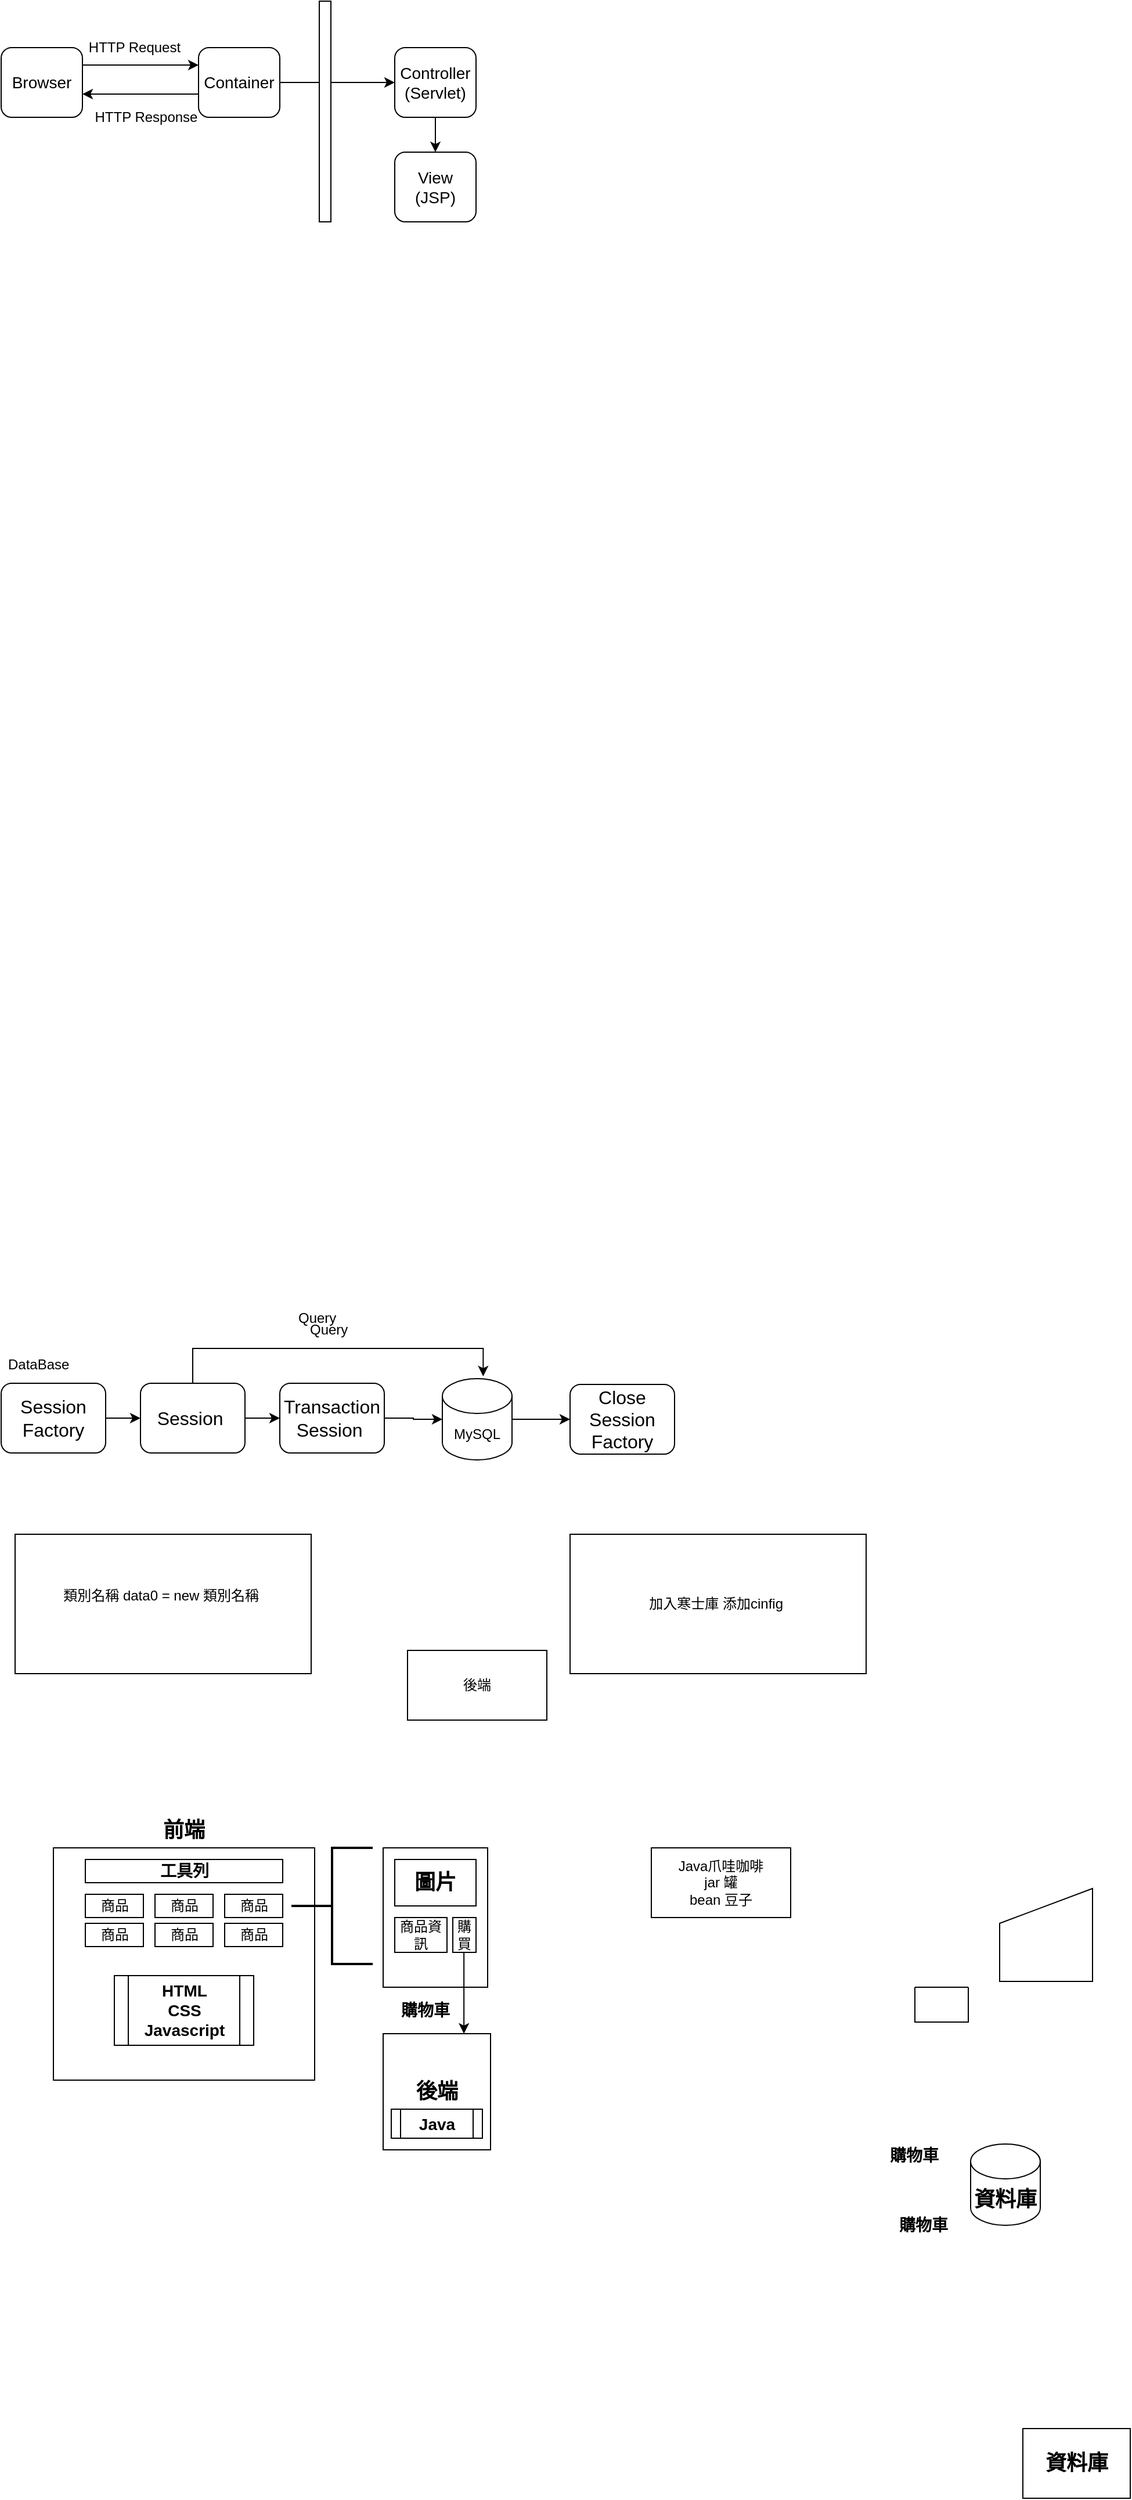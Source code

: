 <mxfile version="14.9.3" type="github" pages="2">
  <diagram id="rDdBpDqi4RxHb2UsrFF-" name="Hibernate">
    <mxGraphModel dx="1662" dy="1896" grid="1" gridSize="10" guides="1" tooltips="1" connect="1" arrows="1" fold="1" page="1" pageScale="1" pageWidth="827" pageHeight="1169" math="0" shadow="0">
      <root>
        <mxCell id="0" />
        <mxCell id="1" parent="0" />
        <mxCell id="GRbLOctInRLQ35KNLS4D-6" value="" style="edgeStyle=orthogonalEdgeStyle;rounded=0;orthogonalLoop=1;jettySize=auto;html=1;" parent="1" source="GRbLOctInRLQ35KNLS4D-1" target="GRbLOctInRLQ35KNLS4D-2" edge="1">
          <mxGeometry relative="1" as="geometry" />
        </mxCell>
        <mxCell id="GRbLOctInRLQ35KNLS4D-1" value="&lt;font size=&quot;3&quot;&gt;Session Factory&lt;/font&gt;" style="rounded=1;whiteSpace=wrap;html=1;" parent="1" vertex="1">
          <mxGeometry x="40" y="100" width="90" height="60" as="geometry" />
        </mxCell>
        <mxCell id="GRbLOctInRLQ35KNLS4D-9" value="" style="edgeStyle=orthogonalEdgeStyle;rounded=0;orthogonalLoop=1;jettySize=auto;html=1;" parent="1" source="GRbLOctInRLQ35KNLS4D-2" target="GRbLOctInRLQ35KNLS4D-3" edge="1">
          <mxGeometry relative="1" as="geometry" />
        </mxCell>
        <mxCell id="GRbLOctInRLQ35KNLS4D-10" style="edgeStyle=orthogonalEdgeStyle;rounded=0;orthogonalLoop=1;jettySize=auto;html=1;entryX=0.586;entryY=-0.029;entryDx=0;entryDy=0;entryPerimeter=0;" parent="1" source="GRbLOctInRLQ35KNLS4D-2" target="GRbLOctInRLQ35KNLS4D-7" edge="1">
          <mxGeometry relative="1" as="geometry">
            <Array as="points">
              <mxPoint x="205" y="70" />
              <mxPoint x="455" y="70" />
            </Array>
          </mxGeometry>
        </mxCell>
        <mxCell id="GRbLOctInRLQ35KNLS4D-2" value="&lt;font size=&quot;3&quot;&gt;Session&amp;nbsp;&lt;/font&gt;" style="rounded=1;whiteSpace=wrap;html=1;" parent="1" vertex="1">
          <mxGeometry x="160" y="100" width="90" height="60" as="geometry" />
        </mxCell>
        <mxCell id="GRbLOctInRLQ35KNLS4D-12" value="" style="edgeStyle=orthogonalEdgeStyle;rounded=0;orthogonalLoop=1;jettySize=auto;html=1;" parent="1" source="GRbLOctInRLQ35KNLS4D-3" target="GRbLOctInRLQ35KNLS4D-7" edge="1">
          <mxGeometry relative="1" as="geometry" />
        </mxCell>
        <mxCell id="GRbLOctInRLQ35KNLS4D-3" value="&lt;font size=&quot;3&quot;&gt;Transaction&lt;br&gt;Session&amp;nbsp;&lt;/font&gt;" style="rounded=1;whiteSpace=wrap;html=1;" parent="1" vertex="1">
          <mxGeometry x="280" y="100" width="90" height="60" as="geometry" />
        </mxCell>
        <mxCell id="GRbLOctInRLQ35KNLS4D-4" value="&lt;font size=&quot;3&quot;&gt;Close&lt;br&gt;Session Factory&lt;/font&gt;" style="rounded=1;whiteSpace=wrap;html=1;" parent="1" vertex="1">
          <mxGeometry x="530" y="101" width="90" height="60" as="geometry" />
        </mxCell>
        <mxCell id="GRbLOctInRLQ35KNLS4D-15" value="" style="edgeStyle=orthogonalEdgeStyle;rounded=0;orthogonalLoop=1;jettySize=auto;html=1;" parent="1" source="GRbLOctInRLQ35KNLS4D-7" target="GRbLOctInRLQ35KNLS4D-4" edge="1">
          <mxGeometry relative="1" as="geometry" />
        </mxCell>
        <mxCell id="GRbLOctInRLQ35KNLS4D-7" value="MySQL" style="shape=cylinder3;whiteSpace=wrap;html=1;boundedLbl=1;backgroundOutline=1;size=15;" parent="1" vertex="1">
          <mxGeometry x="420" y="96" width="60" height="70" as="geometry" />
        </mxCell>
        <mxCell id="GRbLOctInRLQ35KNLS4D-8" value="DataBase" style="text;strokeColor=none;fillColor=none;align=left;verticalAlign=top;spacingLeft=4;spacingRight=4;overflow=hidden;rotatable=0;points=[[0,0.5],[1,0.5]];portConstraint=eastwest;" parent="1" vertex="1">
          <mxGeometry x="40" y="70" width="70" height="26" as="geometry" />
        </mxCell>
        <mxCell id="GRbLOctInRLQ35KNLS4D-11" value="Query" style="text;strokeColor=none;fillColor=none;align=left;verticalAlign=top;spacingLeft=4;spacingRight=4;overflow=hidden;rotatable=0;points=[[0,0.5],[1,0.5]];portConstraint=eastwest;" parent="1" vertex="1">
          <mxGeometry x="290" y="30" width="70" height="26" as="geometry" />
        </mxCell>
        <mxCell id="Z_WVJiM-YS2bVTx3nGfe-1" value="Java爪哇咖啡&lt;br&gt;jar 罐&lt;br&gt;bean 豆子" style="rounded=0;whiteSpace=wrap;html=1;" parent="1" vertex="1">
          <mxGeometry x="600" y="500" width="120" height="60" as="geometry" />
        </mxCell>
        <mxCell id="Z_WVJiM-YS2bVTx3nGfe-2" value="加入寒士庫 添加cinfig&amp;nbsp;" style="rounded=0;whiteSpace=wrap;html=1;" parent="1" vertex="1">
          <mxGeometry x="530" y="230" width="255" height="120" as="geometry" />
        </mxCell>
        <mxCell id="Z_WVJiM-YS2bVTx3nGfe-3" value="類別名稱 data0 = new 類別名稱&amp;nbsp;&lt;b&gt;&lt;br&gt;&lt;/b&gt;&amp;nbsp;" style="rounded=0;whiteSpace=wrap;html=1;" parent="1" vertex="1">
          <mxGeometry x="52" y="230" width="255" height="120" as="geometry" />
        </mxCell>
        <mxCell id="Z_WVJiM-YS2bVTx3nGfe-4" value="" style="rounded=0;whiteSpace=wrap;html=1;" parent="1" vertex="1">
          <mxGeometry x="85" y="500" width="225" height="200" as="geometry" />
        </mxCell>
        <mxCell id="omdUG3b_8O55ab4TAmNr-2" value="&lt;font style=&quot;font-size: 14px&quot;&gt;&lt;b&gt;工具列&lt;/b&gt;&lt;/font&gt;" style="rounded=0;whiteSpace=wrap;html=1;" parent="1" vertex="1">
          <mxGeometry x="112.5" y="510" width="170" height="20" as="geometry" />
        </mxCell>
        <mxCell id="omdUG3b_8O55ab4TAmNr-3" value="商品" style="rounded=0;whiteSpace=wrap;html=1;" parent="1" vertex="1">
          <mxGeometry x="112.5" y="540" width="50" height="20" as="geometry" />
        </mxCell>
        <mxCell id="omdUG3b_8O55ab4TAmNr-5" value="商品" style="rounded=0;whiteSpace=wrap;html=1;" parent="1" vertex="1">
          <mxGeometry x="172.5" y="540" width="50" height="20" as="geometry" />
        </mxCell>
        <mxCell id="omdUG3b_8O55ab4TAmNr-6" value="商品" style="rounded=0;whiteSpace=wrap;html=1;" parent="1" vertex="1">
          <mxGeometry x="112.5" y="565" width="50" height="20" as="geometry" />
        </mxCell>
        <mxCell id="omdUG3b_8O55ab4TAmNr-7" value="商品" style="rounded=0;whiteSpace=wrap;html=1;" parent="1" vertex="1">
          <mxGeometry x="172.5" y="565" width="50" height="20" as="geometry" />
        </mxCell>
        <mxCell id="omdUG3b_8O55ab4TAmNr-8" value="商品" style="rounded=0;whiteSpace=wrap;html=1;" parent="1" vertex="1">
          <mxGeometry x="232.5" y="540" width="50" height="20" as="geometry" />
        </mxCell>
        <mxCell id="omdUG3b_8O55ab4TAmNr-9" value="商品" style="rounded=0;whiteSpace=wrap;html=1;" parent="1" vertex="1">
          <mxGeometry x="232.5" y="565" width="50" height="20" as="geometry" />
        </mxCell>
        <mxCell id="omdUG3b_8O55ab4TAmNr-13" value="" style="swimlane;startSize=0;" parent="1" vertex="1" collapsed="1">
          <mxGeometry x="827" y="620" width="46" height="30" as="geometry">
            <mxRectangle x="400" y="210" width="200" height="200" as="alternateBounds" />
          </mxGeometry>
        </mxCell>
        <mxCell id="omdUG3b_8O55ab4TAmNr-14" value="" style="rounded=0;whiteSpace=wrap;html=1;" parent="1" vertex="1">
          <mxGeometry x="369" y="500" width="90" height="120" as="geometry" />
        </mxCell>
        <mxCell id="omdUG3b_8O55ab4TAmNr-15" value="Query" style="text;strokeColor=none;fillColor=none;align=left;verticalAlign=top;spacingLeft=4;spacingRight=4;overflow=hidden;rotatable=0;points=[[0,0.5],[1,0.5]];portConstraint=eastwest;" parent="1" vertex="1">
          <mxGeometry x="300" y="40" width="70" height="26" as="geometry" />
        </mxCell>
        <mxCell id="omdUG3b_8O55ab4TAmNr-16" value="&lt;b&gt;&lt;font style=&quot;font-size: 18px&quot;&gt;前端&lt;/font&gt;&lt;/b&gt;" style="text;html=1;strokeColor=none;fillColor=none;align=center;verticalAlign=middle;whiteSpace=wrap;rounded=0;" parent="1" vertex="1">
          <mxGeometry x="171.25" y="470" width="52.5" height="30" as="geometry" />
        </mxCell>
        <mxCell id="omdUG3b_8O55ab4TAmNr-20" value="後端" style="rounded=0;whiteSpace=wrap;html=1;" parent="1" vertex="1">
          <mxGeometry x="390" y="330" width="120" height="60" as="geometry" />
        </mxCell>
        <mxCell id="omdUG3b_8O55ab4TAmNr-22" value="&lt;b&gt;&lt;font style=&quot;font-size: 14px&quot;&gt;購物車&lt;/font&gt;&lt;/b&gt;" style="text;html=1;strokeColor=none;fillColor=none;align=center;verticalAlign=middle;whiteSpace=wrap;rounded=0;" parent="1" vertex="1">
          <mxGeometry x="379" y="625" width="52.5" height="30" as="geometry" />
        </mxCell>
        <mxCell id="omdUG3b_8O55ab4TAmNr-23" value="&lt;b&gt;&lt;font style=&quot;font-size: 18px&quot;&gt;圖片&lt;/font&gt;&lt;/b&gt;" style="rounded=0;whiteSpace=wrap;html=1;" parent="1" vertex="1">
          <mxGeometry x="379" y="510" width="70" height="40" as="geometry" />
        </mxCell>
        <mxCell id="omdUG3b_8O55ab4TAmNr-25" value="購買" style="rounded=0;whiteSpace=wrap;html=1;" parent="1" vertex="1">
          <mxGeometry x="429" y="560" width="20" height="30" as="geometry" />
        </mxCell>
        <mxCell id="omdUG3b_8O55ab4TAmNr-26" value="商品資訊" style="rounded=0;whiteSpace=wrap;html=1;" parent="1" vertex="1">
          <mxGeometry x="379" y="560" width="45" height="30" as="geometry" />
        </mxCell>
        <mxCell id="omdUG3b_8O55ab4TAmNr-27" value="&lt;font style=&quot;font-size: 18px&quot;&gt;&lt;b&gt;後端&lt;/b&gt;&lt;/font&gt;" style="rounded=0;whiteSpace=wrap;html=1;" parent="1" vertex="1">
          <mxGeometry x="369" y="660" width="92.5" height="100" as="geometry" />
        </mxCell>
        <mxCell id="omdUG3b_8O55ab4TAmNr-32" value="" style="shape=manualInput;whiteSpace=wrap;html=1;" parent="1" vertex="1">
          <mxGeometry x="900" y="535" width="80" height="80" as="geometry" />
        </mxCell>
        <mxCell id="omdUG3b_8O55ab4TAmNr-33" value="" style="strokeWidth=2;html=1;shape=mxgraph.flowchart.annotation_2;align=left;labelPosition=right;pointerEvents=1;" parent="1" vertex="1">
          <mxGeometry x="290" y="500" width="70" height="100" as="geometry" />
        </mxCell>
        <mxCell id="omdUG3b_8O55ab4TAmNr-37" value="&lt;b&gt;&lt;font style=&quot;font-size: 14px&quot;&gt;HTML&lt;br&gt;CSS&lt;br&gt;Javascript&lt;br&gt;&lt;/font&gt;&lt;/b&gt;" style="shape=process;whiteSpace=wrap;html=1;backgroundOutline=1;" parent="1" vertex="1">
          <mxGeometry x="137.5" y="610" width="120" height="60" as="geometry" />
        </mxCell>
        <mxCell id="omdUG3b_8O55ab4TAmNr-40" value="" style="endArrow=classic;html=1;" parent="1" edge="1">
          <mxGeometry width="50" height="50" relative="1" as="geometry">
            <mxPoint x="438.58" y="590" as="sourcePoint" />
            <mxPoint x="438.58" y="660" as="targetPoint" />
          </mxGeometry>
        </mxCell>
        <mxCell id="omdUG3b_8O55ab4TAmNr-42" value="&lt;span style=&quot;font-size: 18px&quot;&gt;&lt;b&gt;資料庫&lt;/b&gt;&lt;/span&gt;" style="rounded=0;whiteSpace=wrap;html=1;" parent="1" vertex="1">
          <mxGeometry x="920" y="1000" width="92.5" height="60" as="geometry" />
        </mxCell>
        <mxCell id="omdUG3b_8O55ab4TAmNr-43" value="&lt;b style=&quot;font-size: 18px&quot;&gt;資料庫&lt;/b&gt;" style="shape=cylinder3;whiteSpace=wrap;html=1;boundedLbl=1;backgroundOutline=1;size=15;" parent="1" vertex="1">
          <mxGeometry x="875" y="755" width="60" height="70" as="geometry" />
        </mxCell>
        <mxCell id="omdUG3b_8O55ab4TAmNr-47" value="&lt;b&gt;&lt;font style=&quot;font-size: 14px&quot;&gt;購物車&lt;/font&gt;&lt;/b&gt;" style="text;html=1;strokeColor=none;fillColor=none;align=center;verticalAlign=middle;whiteSpace=wrap;rounded=0;" parent="1" vertex="1">
          <mxGeometry x="807.5" y="810" width="52.5" height="30" as="geometry" />
        </mxCell>
        <mxCell id="omdUG3b_8O55ab4TAmNr-48" value="&lt;b&gt;&lt;font style=&quot;font-size: 14px&quot;&gt;購物車&lt;/font&gt;&lt;/b&gt;" style="text;html=1;strokeColor=none;fillColor=none;align=center;verticalAlign=middle;whiteSpace=wrap;rounded=0;" parent="1" vertex="1">
          <mxGeometry x="800" y="750" width="52.5" height="30" as="geometry" />
        </mxCell>
        <mxCell id="omdUG3b_8O55ab4TAmNr-49" value="&lt;b&gt;&lt;font style=&quot;font-size: 14px&quot;&gt;Java&lt;br&gt;&lt;/font&gt;&lt;/b&gt;" style="shape=process;whiteSpace=wrap;html=1;backgroundOutline=1;" parent="1" vertex="1">
          <mxGeometry x="376" y="725" width="78.5" height="25" as="geometry" />
        </mxCell>
        <mxCell id="Z9qHYOTR8lFPnGcrBoOA-1" value="" style="edgeStyle=orthogonalEdgeStyle;rounded=0;orthogonalLoop=1;jettySize=auto;html=1;entryX=0;entryY=0.25;entryDx=0;entryDy=0;exitX=1;exitY=0.25;exitDx=0;exitDy=0;" parent="1" source="Z9qHYOTR8lFPnGcrBoOA-2" target="Z9qHYOTR8lFPnGcrBoOA-5" edge="1">
          <mxGeometry relative="1" as="geometry" />
        </mxCell>
        <mxCell id="Z9qHYOTR8lFPnGcrBoOA-2" value="&lt;font style=&quot;font-size: 14px&quot;&gt;Browser&lt;/font&gt;" style="rounded=1;whiteSpace=wrap;html=1;" parent="1" vertex="1">
          <mxGeometry x="40" y="-1050" width="70" height="60" as="geometry" />
        </mxCell>
        <mxCell id="Z9qHYOTR8lFPnGcrBoOA-3" value="" style="edgeStyle=orthogonalEdgeStyle;rounded=0;orthogonalLoop=1;jettySize=auto;html=1;" parent="1" source="Z9qHYOTR8lFPnGcrBoOA-5" target="Z9qHYOTR8lFPnGcrBoOA-2" edge="1">
          <mxGeometry relative="1" as="geometry">
            <Array as="points">
              <mxPoint x="140" y="-1010" />
              <mxPoint x="140" y="-1010" />
            </Array>
          </mxGeometry>
        </mxCell>
        <mxCell id="Z9qHYOTR8lFPnGcrBoOA-4" value="" style="edgeStyle=orthogonalEdgeStyle;rounded=0;orthogonalLoop=1;jettySize=auto;html=1;" parent="1" source="Z9qHYOTR8lFPnGcrBoOA-5" target="Z9qHYOTR8lFPnGcrBoOA-10" edge="1">
          <mxGeometry relative="1" as="geometry" />
        </mxCell>
        <mxCell id="Z9qHYOTR8lFPnGcrBoOA-5" value="&lt;font style=&quot;font-size: 14px&quot;&gt;Container&lt;/font&gt;" style="rounded=1;whiteSpace=wrap;html=1;" parent="1" vertex="1">
          <mxGeometry x="210" y="-1050" width="70" height="60" as="geometry" />
        </mxCell>
        <mxCell id="Z9qHYOTR8lFPnGcrBoOA-6" value="HTTP Request" style="text;html=1;strokeColor=none;fillColor=none;align=center;verticalAlign=middle;whiteSpace=wrap;rounded=0;" parent="1" vertex="1">
          <mxGeometry x="110" y="-1060" width="90" height="20" as="geometry" />
        </mxCell>
        <mxCell id="Z9qHYOTR8lFPnGcrBoOA-7" value="HTTP Response" style="text;html=1;strokeColor=none;fillColor=none;align=center;verticalAlign=middle;whiteSpace=wrap;rounded=0;" parent="1" vertex="1">
          <mxGeometry x="110" y="-1000" width="110" height="20" as="geometry" />
        </mxCell>
        <mxCell id="Z9qHYOTR8lFPnGcrBoOA-8" value="" style="rounded=0;whiteSpace=wrap;html=1;rotation=-90;" parent="1" vertex="1">
          <mxGeometry x="224" y="-1000" width="190" height="10" as="geometry" />
        </mxCell>
        <mxCell id="Z9qHYOTR8lFPnGcrBoOA-9" value="" style="edgeStyle=orthogonalEdgeStyle;rounded=0;orthogonalLoop=1;jettySize=auto;html=1;" parent="1" source="Z9qHYOTR8lFPnGcrBoOA-10" target="Z9qHYOTR8lFPnGcrBoOA-11" edge="1">
          <mxGeometry relative="1" as="geometry" />
        </mxCell>
        <mxCell id="Z9qHYOTR8lFPnGcrBoOA-10" value="&lt;span style=&quot;font-size: 14px&quot;&gt;Controller&lt;br&gt;(Servlet)&lt;br&gt;&lt;/span&gt;" style="rounded=1;whiteSpace=wrap;html=1;" parent="1" vertex="1">
          <mxGeometry x="379" y="-1050" width="70" height="60" as="geometry" />
        </mxCell>
        <mxCell id="Z9qHYOTR8lFPnGcrBoOA-11" value="&lt;font style=&quot;font-size: 14px&quot;&gt;View&lt;br&gt;(JSP)&lt;br&gt;&lt;/font&gt;" style="rounded=1;whiteSpace=wrap;html=1;" parent="1" vertex="1">
          <mxGeometry x="379" y="-960" width="70" height="60" as="geometry" />
        </mxCell>
      </root>
    </mxGraphModel>
  </diagram>
  <diagram id="cPzm2RTzeV2RAjF779gP" name="network">
    <mxGraphModel dx="1662" dy="1826" grid="1" gridSize="10" guides="1" tooltips="1" connect="1" arrows="1" fold="1" page="1" pageScale="1" pageWidth="827" pageHeight="1169" math="0" shadow="0">
      <root>
        <mxCell id="INqMSKF-Y5E2wTVwk0C8-0" />
        <mxCell id="INqMSKF-Y5E2wTVwk0C8-1" parent="INqMSKF-Y5E2wTVwk0C8-0" />
        <mxCell id="RmlZYO5hLmrRHGIXrjeg-4" value="" style="edgeStyle=orthogonalEdgeStyle;rounded=0;orthogonalLoop=1;jettySize=auto;html=1;entryX=0;entryY=0.25;entryDx=0;entryDy=0;exitX=1;exitY=0.25;exitDx=0;exitDy=0;" parent="INqMSKF-Y5E2wTVwk0C8-1" source="RmlZYO5hLmrRHGIXrjeg-1" target="RmlZYO5hLmrRHGIXrjeg-2" edge="1">
          <mxGeometry relative="1" as="geometry" />
        </mxCell>
        <mxCell id="RmlZYO5hLmrRHGIXrjeg-1" value="&lt;font style=&quot;font-size: 14px&quot;&gt;Browser&lt;br&gt;(client)&lt;br&gt;&lt;/font&gt;" style="rounded=1;whiteSpace=wrap;html=1;" parent="INqMSKF-Y5E2wTVwk0C8-1" vertex="1">
          <mxGeometry x="30" y="-1050" width="70" height="60" as="geometry" />
        </mxCell>
        <mxCell id="RmlZYO5hLmrRHGIXrjeg-6" value="" style="edgeStyle=orthogonalEdgeStyle;rounded=0;orthogonalLoop=1;jettySize=auto;html=1;" parent="INqMSKF-Y5E2wTVwk0C8-1" source="RmlZYO5hLmrRHGIXrjeg-2" target="RmlZYO5hLmrRHGIXrjeg-1" edge="1">
          <mxGeometry relative="1" as="geometry">
            <Array as="points">
              <mxPoint x="130" y="-1010" />
              <mxPoint x="130" y="-1010" />
            </Array>
          </mxGeometry>
        </mxCell>
        <mxCell id="RmlZYO5hLmrRHGIXrjeg-15" value="" style="edgeStyle=orthogonalEdgeStyle;rounded=0;orthogonalLoop=1;jettySize=auto;html=1;" parent="INqMSKF-Y5E2wTVwk0C8-1" source="RmlZYO5hLmrRHGIXrjeg-2" target="RmlZYO5hLmrRHGIXrjeg-10" edge="1">
          <mxGeometry relative="1" as="geometry" />
        </mxCell>
        <mxCell id="RmlZYO5hLmrRHGIXrjeg-2" value="&lt;font&gt;&lt;font style=&quot;font-size: 14px&quot;&gt;web-&lt;/font&gt;&lt;br&gt;&lt;span style=&quot;font-size: 14px&quot;&gt;Container&lt;/span&gt;&lt;br&gt;&lt;span style=&quot;font-size: 14px&quot;&gt;(Container)&lt;/span&gt;&lt;br&gt;&lt;br&gt;&lt;/font&gt;" style="rounded=1;whiteSpace=wrap;html=1;" parent="INqMSKF-Y5E2wTVwk0C8-1" vertex="1">
          <mxGeometry x="200" y="-1050" width="70" height="60" as="geometry" />
        </mxCell>
        <mxCell id="RmlZYO5hLmrRHGIXrjeg-8" value="HTTP Response" style="text;html=1;strokeColor=none;fillColor=none;align=center;verticalAlign=middle;whiteSpace=wrap;rounded=0;" parent="INqMSKF-Y5E2wTVwk0C8-1" vertex="1">
          <mxGeometry x="98" y="-1000" width="110" height="20" as="geometry" />
        </mxCell>
        <mxCell id="RmlZYO5hLmrRHGIXrjeg-9" value="" style="rounded=0;whiteSpace=wrap;html=1;rotation=-90;" parent="INqMSKF-Y5E2wTVwk0C8-1" vertex="1">
          <mxGeometry x="320" y="-1000" width="190" height="10" as="geometry" />
        </mxCell>
        <mxCell id="RmlZYO5hLmrRHGIXrjeg-16" value="" style="edgeStyle=orthogonalEdgeStyle;rounded=0;orthogonalLoop=1;jettySize=auto;html=1;" parent="INqMSKF-Y5E2wTVwk0C8-1" source="RmlZYO5hLmrRHGIXrjeg-10" target="RmlZYO5hLmrRHGIXrjeg-14" edge="1">
          <mxGeometry relative="1" as="geometry" />
        </mxCell>
        <mxCell id="bKTtF9pzy7unHGFKsQa6-8" value="" style="edgeStyle=orthogonalEdgeStyle;rounded=0;orthogonalLoop=1;jettySize=auto;html=1;" parent="INqMSKF-Y5E2wTVwk0C8-1" source="RmlZYO5hLmrRHGIXrjeg-10" target="bKTtF9pzy7unHGFKsQa6-7" edge="1">
          <mxGeometry relative="1" as="geometry" />
        </mxCell>
        <mxCell id="RmlZYO5hLmrRHGIXrjeg-10" value="&lt;span style=&quot;font-size: 14px&quot;&gt;Controller&lt;br&gt;(Servlet)&lt;br&gt;&lt;/span&gt;" style="rounded=1;whiteSpace=wrap;html=1;" parent="INqMSKF-Y5E2wTVwk0C8-1" vertex="1">
          <mxGeometry x="475" y="-1050" width="70" height="60" as="geometry" />
        </mxCell>
        <mxCell id="bKTtF9pzy7unHGFKsQa6-0" value="" style="edgeStyle=orthogonalEdgeStyle;rounded=0;orthogonalLoop=1;jettySize=auto;html=1;entryX=0.5;entryY=1;entryDx=0;entryDy=0;" parent="INqMSKF-Y5E2wTVwk0C8-1" source="RmlZYO5hLmrRHGIXrjeg-14" target="RmlZYO5hLmrRHGIXrjeg-2" edge="1">
          <mxGeometry relative="1" as="geometry">
            <Array as="points">
              <mxPoint x="235" y="-930" />
            </Array>
          </mxGeometry>
        </mxCell>
        <mxCell id="RmlZYO5hLmrRHGIXrjeg-14" value="&lt;font style=&quot;font-size: 14px&quot;&gt;View&lt;br&gt;(JSP)&lt;br&gt;&lt;/font&gt;" style="rounded=1;whiteSpace=wrap;html=1;" parent="INqMSKF-Y5E2wTVwk0C8-1" vertex="1">
          <mxGeometry x="475" y="-960" width="70" height="60" as="geometry" />
        </mxCell>
        <mxCell id="bKTtF9pzy7unHGFKsQa6-2" value="DataBase" style="shape=cylinder3;whiteSpace=wrap;html=1;boundedLbl=1;backgroundOutline=1;size=15;" parent="INqMSKF-Y5E2wTVwk0C8-1" vertex="1">
          <mxGeometry x="705" y="-955" width="60" height="80" as="geometry" />
        </mxCell>
        <mxCell id="bKTtF9pzy7unHGFKsQa6-3" value="HTTP ServletRequest" style="text;html=1;strokeColor=none;fillColor=none;align=center;verticalAlign=middle;whiteSpace=wrap;rounded=0;" parent="INqMSKF-Y5E2wTVwk0C8-1" vertex="1">
          <mxGeometry x="271" y="-1070" width="130" height="20" as="geometry" />
        </mxCell>
        <mxCell id="bKTtF9pzy7unHGFKsQa6-5" value="HTTP ServletResponse" style="text;html=1;strokeColor=none;fillColor=none;align=center;verticalAlign=middle;whiteSpace=wrap;rounded=0;" parent="INqMSKF-Y5E2wTVwk0C8-1" vertex="1">
          <mxGeometry x="275" y="-1050" width="130" height="20" as="geometry" />
        </mxCell>
        <mxCell id="bKTtF9pzy7unHGFKsQa6-11" value="" style="edgeStyle=orthogonalEdgeStyle;rounded=0;orthogonalLoop=1;jettySize=auto;html=1;" parent="INqMSKF-Y5E2wTVwk0C8-1" source="bKTtF9pzy7unHGFKsQa6-7" target="bKTtF9pzy7unHGFKsQa6-9" edge="1">
          <mxGeometry relative="1" as="geometry" />
        </mxCell>
        <mxCell id="bKTtF9pzy7unHGFKsQa6-7" value="&lt;span style=&quot;font-size: 14px&quot;&gt;Business&lt;br&gt;Service&lt;br&gt;&lt;/span&gt;" style="rounded=1;whiteSpace=wrap;html=1;" parent="INqMSKF-Y5E2wTVwk0C8-1" vertex="1">
          <mxGeometry x="590" y="-1050" width="70" height="60" as="geometry" />
        </mxCell>
        <mxCell id="bKTtF9pzy7unHGFKsQa6-12" value="" style="edgeStyle=orthogonalEdgeStyle;rounded=0;orthogonalLoop=1;jettySize=auto;html=1;" parent="INqMSKF-Y5E2wTVwk0C8-1" source="bKTtF9pzy7unHGFKsQa6-9" target="bKTtF9pzy7unHGFKsQa6-2" edge="1">
          <mxGeometry relative="1" as="geometry" />
        </mxCell>
        <mxCell id="bKTtF9pzy7unHGFKsQa6-9" value="&lt;span style=&quot;font-size: 14px&quot;&gt;Data&lt;br&gt;Access Object&lt;br&gt;&lt;/span&gt;" style="rounded=1;whiteSpace=wrap;html=1;" parent="INqMSKF-Y5E2wTVwk0C8-1" vertex="1">
          <mxGeometry x="700" y="-1050" width="70" height="60" as="geometry" />
        </mxCell>
        <mxCell id="2u1jfR4H0UCvCDiq0UhU-0" value="&lt;font style=&quot;font-size: 14px&quot;&gt;Filter&lt;/font&gt;" style="text;html=1;strokeColor=none;fillColor=none;align=center;verticalAlign=middle;whiteSpace=wrap;rounded=0;" parent="INqMSKF-Y5E2wTVwk0C8-1" vertex="1">
          <mxGeometry x="350" y="-1120" width="130" height="20" as="geometry" />
        </mxCell>
        <mxCell id="FnlnhZm7-S-a-6oRexYS-2" value="如同Java程式和JVM的關係，Servlet和JSP也只認識web&lt;span style=&quot;font-size: 14px&quot;&gt;Container&lt;/span&gt;這個伺服器，可以幫助它在不同的web上運行(ex:tomcat)" style="shape=callout;whiteSpace=wrap;html=1;perimeter=calloutPerimeter;" parent="INqMSKF-Y5E2wTVwk0C8-1" vertex="1">
          <mxGeometry x="150" y="-1160" width="210" height="100" as="geometry" />
        </mxCell>
        <mxCell id="FnlnhZm7-S-a-6oRexYS-3" value="解析HTTP Request，&lt;br&gt;建立物件(ex:HTTP ServletRequest)" style="shape=process;whiteSpace=wrap;html=1;backgroundOutline=1;" parent="INqMSKF-Y5E2wTVwk0C8-1" vertex="1">
          <mxGeometry x="246" y="-875" width="154" height="70" as="geometry" />
        </mxCell>
        <mxCell id="FnlnhZm7-S-a-6oRexYS-7" value="透過url來決定要給哪個&lt;font style=&quot;font-size: 12px&quot;&gt;Servlet&lt;/font&gt;&lt;font style=&quot;font-size: 12px&quot;&gt;處理&lt;/font&gt;" style="shape=process;whiteSpace=wrap;html=1;backgroundOutline=1;" parent="INqMSKF-Y5E2wTVwk0C8-1" vertex="1">
          <mxGeometry x="460" y="-1160" width="130" height="60" as="geometry" />
        </mxCell>
        <mxCell id="FnlnhZm7-S-a-6oRexYS-11" value="" style="endArrow=none;dashed=1;html=1;" parent="INqMSKF-Y5E2wTVwk0C8-1" edge="1">
          <mxGeometry width="50" height="50" relative="1" as="geometry">
            <mxPoint x="330" y="-875" as="sourcePoint" />
            <mxPoint x="330" y="-1020" as="targetPoint" />
          </mxGeometry>
        </mxCell>
        <mxCell id="FnlnhZm7-S-a-6oRexYS-13" value="" style="endArrow=none;dashed=1;html=1;exitX=0.82;exitY=0.971;exitDx=0;exitDy=0;exitPerimeter=0;" parent="INqMSKF-Y5E2wTVwk0C8-1" source="RmlZYO5hLmrRHGIXrjeg-9" edge="1">
          <mxGeometry width="50" height="50" relative="1" as="geometry">
            <mxPoint x="460" y="-1050" as="sourcePoint" />
            <mxPoint x="510" y="-1100" as="targetPoint" />
          </mxGeometry>
        </mxCell>
        <mxCell id="PUGMseVjAd1Qraa9llqm-0" value="contauner決定HTTP Response是給哪個servlet，.有四種match(ExactMatch:網址要完全符合)" style="shape=process;whiteSpace=wrap;html=1;backgroundOutline=1;" vertex="1" parent="INqMSKF-Y5E2wTVwk0C8-1">
          <mxGeometry x="21" y="-890" width="154" height="220" as="geometry" />
        </mxCell>
        <mxCell id="PUGMseVjAd1Qraa9llqm-2" value="Moudle" style="text;whiteSpace=wrap;html=1;" vertex="1" parent="INqMSKF-Y5E2wTVwk0C8-1">
          <mxGeometry x="595" y="-1080" width="60" height="30" as="geometry" />
        </mxCell>
      </root>
    </mxGraphModel>
  </diagram>
</mxfile>
